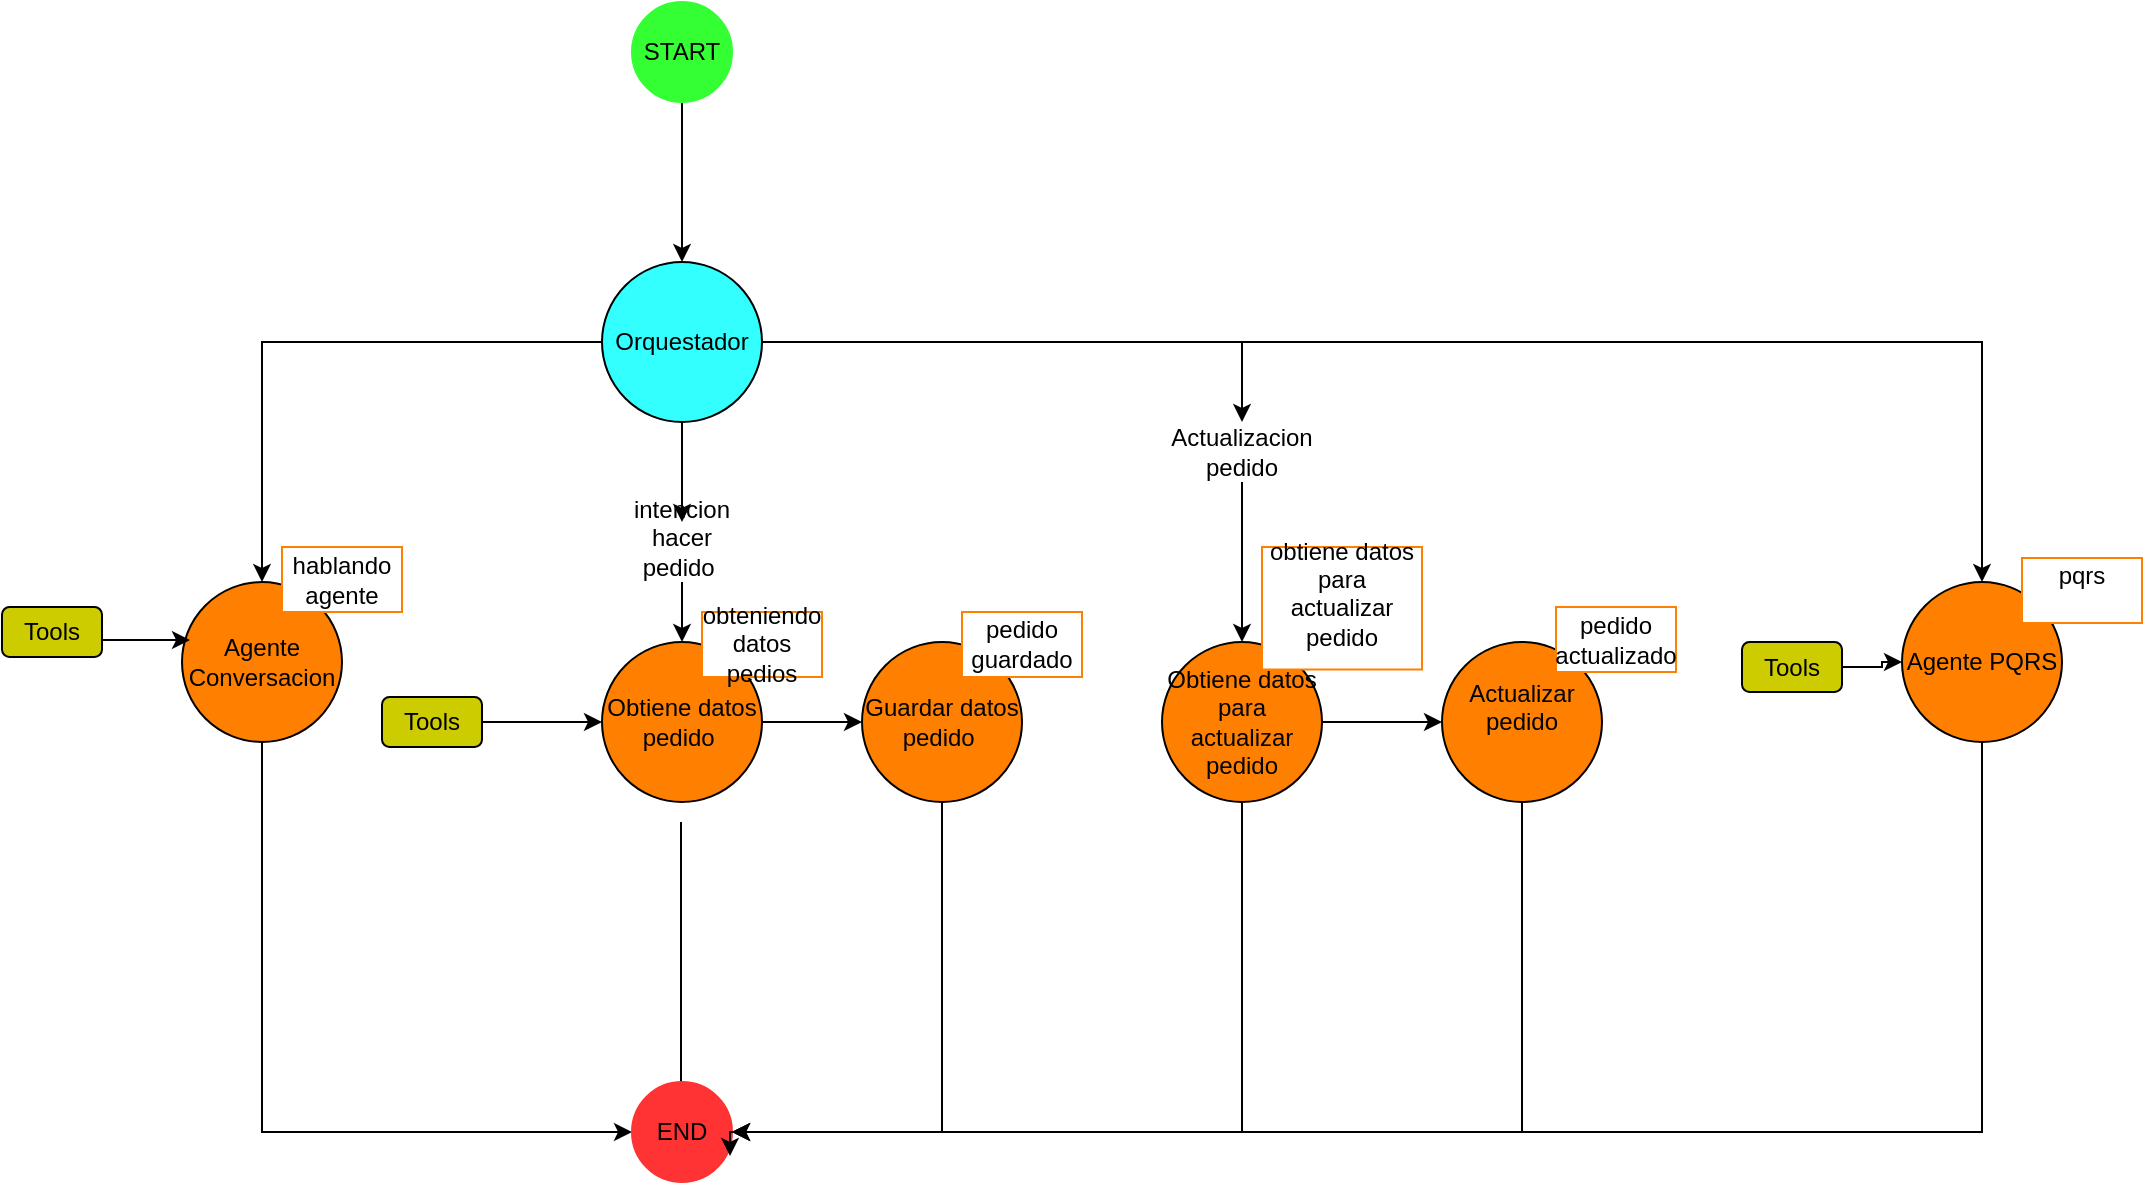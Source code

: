 <mxfile version="24.7.7">
  <diagram name="Página-1" id="aZRbfG0nownsmyOj5wEq">
    <mxGraphModel dx="1434" dy="786" grid="1" gridSize="10" guides="1" tooltips="1" connect="1" arrows="1" fold="1" page="1" pageScale="1" pageWidth="827" pageHeight="1169" math="0" shadow="0">
      <root>
        <mxCell id="0" />
        <mxCell id="1" parent="0" />
        <mxCell id="dCoUb1-Bcl3pzflZ682R-6" value="" style="edgeStyle=orthogonalEdgeStyle;rounded=0;orthogonalLoop=1;jettySize=auto;html=1;" edge="1" parent="1" source="dCoUb1-Bcl3pzflZ682R-1" target="dCoUb1-Bcl3pzflZ682R-5">
          <mxGeometry relative="1" as="geometry" />
        </mxCell>
        <mxCell id="dCoUb1-Bcl3pzflZ682R-8" value="" style="edgeStyle=orthogonalEdgeStyle;rounded=0;orthogonalLoop=1;jettySize=auto;html=1;" edge="1" parent="1" source="dCoUb1-Bcl3pzflZ682R-44" target="dCoUb1-Bcl3pzflZ682R-7">
          <mxGeometry relative="1" as="geometry" />
        </mxCell>
        <mxCell id="dCoUb1-Bcl3pzflZ682R-30" style="edgeStyle=orthogonalEdgeStyle;rounded=0;orthogonalLoop=1;jettySize=auto;html=1;entryX=0.5;entryY=0;entryDx=0;entryDy=0;" edge="1" parent="1" source="dCoUb1-Bcl3pzflZ682R-41" target="dCoUb1-Bcl3pzflZ682R-29">
          <mxGeometry relative="1" as="geometry" />
        </mxCell>
        <mxCell id="dCoUb1-Bcl3pzflZ682R-36" style="edgeStyle=orthogonalEdgeStyle;rounded=0;orthogonalLoop=1;jettySize=auto;html=1;entryX=0.5;entryY=0;entryDx=0;entryDy=0;" edge="1" parent="1" source="dCoUb1-Bcl3pzflZ682R-1" target="dCoUb1-Bcl3pzflZ682R-35">
          <mxGeometry relative="1" as="geometry" />
        </mxCell>
        <mxCell id="dCoUb1-Bcl3pzflZ682R-1" value="Orquestador" style="ellipse;whiteSpace=wrap;html=1;aspect=fixed;fillColor=#33FFFF;" vertex="1" parent="1">
          <mxGeometry x="350" y="420" width="80" height="80" as="geometry" />
        </mxCell>
        <mxCell id="dCoUb1-Bcl3pzflZ682R-13" style="edgeStyle=orthogonalEdgeStyle;rounded=0;orthogonalLoop=1;jettySize=auto;html=1;exitX=0.5;exitY=1;exitDx=0;exitDy=0;entryX=0;entryY=0.5;entryDx=0;entryDy=0;" edge="1" parent="1" source="dCoUb1-Bcl3pzflZ682R-5" target="dCoUb1-Bcl3pzflZ682R-11">
          <mxGeometry relative="1" as="geometry" />
        </mxCell>
        <mxCell id="dCoUb1-Bcl3pzflZ682R-5" value="Agente Conversacion" style="ellipse;whiteSpace=wrap;html=1;aspect=fixed;fillColor=#FF8000;" vertex="1" parent="1">
          <mxGeometry x="140" y="580" width="80" height="80" as="geometry" />
        </mxCell>
        <mxCell id="dCoUb1-Bcl3pzflZ682R-12" style="edgeStyle=orthogonalEdgeStyle;rounded=0;orthogonalLoop=1;jettySize=auto;html=1;exitX=0.5;exitY=1;exitDx=0;exitDy=0;entryX=0.5;entryY=0;entryDx=0;entryDy=0;" edge="1" parent="1">
          <mxGeometry relative="1" as="geometry">
            <mxPoint x="389.5" y="700" as="sourcePoint" />
            <mxPoint x="389.5" y="840" as="targetPoint" />
          </mxGeometry>
        </mxCell>
        <mxCell id="dCoUb1-Bcl3pzflZ682R-21" value="" style="edgeStyle=orthogonalEdgeStyle;rounded=0;orthogonalLoop=1;jettySize=auto;html=1;" edge="1" parent="1" source="dCoUb1-Bcl3pzflZ682R-7" target="dCoUb1-Bcl3pzflZ682R-20">
          <mxGeometry relative="1" as="geometry" />
        </mxCell>
        <mxCell id="dCoUb1-Bcl3pzflZ682R-7" value="Obtiene datos pedido&amp;nbsp;" style="ellipse;whiteSpace=wrap;html=1;aspect=fixed;fillColor=#FF8000;" vertex="1" parent="1">
          <mxGeometry x="350" y="610" width="80" height="80" as="geometry" />
        </mxCell>
        <mxCell id="dCoUb1-Bcl3pzflZ682R-10" value="" style="edgeStyle=orthogonalEdgeStyle;rounded=0;orthogonalLoop=1;jettySize=auto;html=1;" edge="1" parent="1" source="dCoUb1-Bcl3pzflZ682R-9" target="dCoUb1-Bcl3pzflZ682R-1">
          <mxGeometry relative="1" as="geometry" />
        </mxCell>
        <mxCell id="dCoUb1-Bcl3pzflZ682R-9" value="START" style="ellipse;whiteSpace=wrap;html=1;aspect=fixed;strokeColor=#33FF33;fillColor=#33FF33;" vertex="1" parent="1">
          <mxGeometry x="365" y="290" width="50" height="50" as="geometry" />
        </mxCell>
        <mxCell id="dCoUb1-Bcl3pzflZ682R-11" value="END" style="ellipse;whiteSpace=wrap;html=1;aspect=fixed;strokeColor=#FF3333;fillColor=#FF3333;" vertex="1" parent="1">
          <mxGeometry x="365" y="830" width="50" height="50" as="geometry" />
        </mxCell>
        <mxCell id="dCoUb1-Bcl3pzflZ682R-15" value="Tools" style="rounded=1;whiteSpace=wrap;html=1;fillColor=#CCCC00;" vertex="1" parent="1">
          <mxGeometry x="50" y="592.5" width="50" height="25" as="geometry" />
        </mxCell>
        <mxCell id="dCoUb1-Bcl3pzflZ682R-16" style="edgeStyle=orthogonalEdgeStyle;rounded=0;orthogonalLoop=1;jettySize=auto;html=1;entryX=0.05;entryY=0.363;entryDx=0;entryDy=0;entryPerimeter=0;" edge="1" parent="1" source="dCoUb1-Bcl3pzflZ682R-15" target="dCoUb1-Bcl3pzflZ682R-5">
          <mxGeometry relative="1" as="geometry">
            <Array as="points">
              <mxPoint x="90" y="613" />
              <mxPoint x="90" y="609" />
            </Array>
          </mxGeometry>
        </mxCell>
        <mxCell id="dCoUb1-Bcl3pzflZ682R-19" value="" style="edgeStyle=orthogonalEdgeStyle;rounded=0;orthogonalLoop=1;jettySize=auto;html=1;" edge="1" parent="1" source="dCoUb1-Bcl3pzflZ682R-18" target="dCoUb1-Bcl3pzflZ682R-7">
          <mxGeometry relative="1" as="geometry" />
        </mxCell>
        <mxCell id="dCoUb1-Bcl3pzflZ682R-18" value="Tools" style="rounded=1;whiteSpace=wrap;html=1;fillColor=#CCCC00;" vertex="1" parent="1">
          <mxGeometry x="240" y="637.5" width="50" height="25" as="geometry" />
        </mxCell>
        <mxCell id="dCoUb1-Bcl3pzflZ682R-60" style="edgeStyle=orthogonalEdgeStyle;rounded=0;orthogonalLoop=1;jettySize=auto;html=1;exitX=0.5;exitY=1;exitDx=0;exitDy=0;entryX=1;entryY=0.5;entryDx=0;entryDy=0;" edge="1" parent="1" source="dCoUb1-Bcl3pzflZ682R-20" target="dCoUb1-Bcl3pzflZ682R-11">
          <mxGeometry relative="1" as="geometry" />
        </mxCell>
        <mxCell id="dCoUb1-Bcl3pzflZ682R-20" value="Guardar datos pedido&amp;nbsp;" style="ellipse;whiteSpace=wrap;html=1;aspect=fixed;fillColor=#FF8000;" vertex="1" parent="1">
          <mxGeometry x="480" y="610" width="80" height="80" as="geometry" />
        </mxCell>
        <mxCell id="dCoUb1-Bcl3pzflZ682R-34" style="edgeStyle=orthogonalEdgeStyle;rounded=0;orthogonalLoop=1;jettySize=auto;html=1;exitX=0.5;exitY=1;exitDx=0;exitDy=0;entryX=1;entryY=0.5;entryDx=0;entryDy=0;" edge="1" parent="1" source="dCoUb1-Bcl3pzflZ682R-26" target="dCoUb1-Bcl3pzflZ682R-11">
          <mxGeometry relative="1" as="geometry" />
        </mxCell>
        <mxCell id="dCoUb1-Bcl3pzflZ682R-26" value="Actualizar pedido&lt;div&gt;&lt;br&gt;&lt;/div&gt;" style="ellipse;whiteSpace=wrap;html=1;aspect=fixed;fillColor=#FF8000;" vertex="1" parent="1">
          <mxGeometry x="770" y="610" width="80" height="80" as="geometry" />
        </mxCell>
        <mxCell id="dCoUb1-Bcl3pzflZ682R-55" style="edgeStyle=orthogonalEdgeStyle;rounded=0;orthogonalLoop=1;jettySize=auto;html=1;exitX=1;exitY=0.5;exitDx=0;exitDy=0;entryX=0;entryY=0.5;entryDx=0;entryDy=0;" edge="1" parent="1" source="dCoUb1-Bcl3pzflZ682R-29" target="dCoUb1-Bcl3pzflZ682R-26">
          <mxGeometry relative="1" as="geometry" />
        </mxCell>
        <mxCell id="dCoUb1-Bcl3pzflZ682R-59" style="edgeStyle=orthogonalEdgeStyle;rounded=0;orthogonalLoop=1;jettySize=auto;html=1;exitX=0.5;exitY=1;exitDx=0;exitDy=0;entryX=1;entryY=0.5;entryDx=0;entryDy=0;" edge="1" parent="1" source="dCoUb1-Bcl3pzflZ682R-29" target="dCoUb1-Bcl3pzflZ682R-11">
          <mxGeometry relative="1" as="geometry">
            <mxPoint x="670" y="860" as="targetPoint" />
          </mxGeometry>
        </mxCell>
        <mxCell id="dCoUb1-Bcl3pzflZ682R-29" value="Obtiene datos para actualizar pedido" style="ellipse;whiteSpace=wrap;html=1;aspect=fixed;fillColor=#FF8000;" vertex="1" parent="1">
          <mxGeometry x="630" y="610" width="80" height="80" as="geometry" />
        </mxCell>
        <mxCell id="dCoUb1-Bcl3pzflZ682R-35" value="Agente PQRS" style="ellipse;whiteSpace=wrap;html=1;aspect=fixed;fillColor=#FF8000;" vertex="1" parent="1">
          <mxGeometry x="1000" y="580" width="80" height="80" as="geometry" />
        </mxCell>
        <mxCell id="dCoUb1-Bcl3pzflZ682R-57" value="" style="edgeStyle=orthogonalEdgeStyle;rounded=0;orthogonalLoop=1;jettySize=auto;html=1;" edge="1" parent="1" source="dCoUb1-Bcl3pzflZ682R-37" target="dCoUb1-Bcl3pzflZ682R-35">
          <mxGeometry relative="1" as="geometry" />
        </mxCell>
        <mxCell id="dCoUb1-Bcl3pzflZ682R-37" value="Tools" style="rounded=1;whiteSpace=wrap;html=1;fillColor=#CCCC00;" vertex="1" parent="1">
          <mxGeometry x="920" y="610" width="50" height="25" as="geometry" />
        </mxCell>
        <mxCell id="dCoUb1-Bcl3pzflZ682R-40" style="edgeStyle=orthogonalEdgeStyle;rounded=0;orthogonalLoop=1;jettySize=auto;html=1;entryX=0.98;entryY=0.74;entryDx=0;entryDy=0;entryPerimeter=0;" edge="1" parent="1" source="dCoUb1-Bcl3pzflZ682R-35" target="dCoUb1-Bcl3pzflZ682R-11">
          <mxGeometry relative="1" as="geometry">
            <Array as="points">
              <mxPoint x="1040" y="855" />
              <mxPoint x="414" y="855" />
            </Array>
          </mxGeometry>
        </mxCell>
        <mxCell id="dCoUb1-Bcl3pzflZ682R-42" value="" style="edgeStyle=orthogonalEdgeStyle;rounded=0;orthogonalLoop=1;jettySize=auto;html=1;entryX=0.5;entryY=0;entryDx=0;entryDy=0;" edge="1" parent="1" source="dCoUb1-Bcl3pzflZ682R-1" target="dCoUb1-Bcl3pzflZ682R-41">
          <mxGeometry relative="1" as="geometry">
            <mxPoint x="430" y="460" as="sourcePoint" />
            <mxPoint x="640" y="513" as="targetPoint" />
          </mxGeometry>
        </mxCell>
        <mxCell id="dCoUb1-Bcl3pzflZ682R-41" value="Actualizacion pedido" style="text;html=1;align=center;verticalAlign=middle;whiteSpace=wrap;rounded=0;" vertex="1" parent="1">
          <mxGeometry x="640" y="500" width="60" height="30" as="geometry" />
        </mxCell>
        <mxCell id="dCoUb1-Bcl3pzflZ682R-45" value="" style="edgeStyle=orthogonalEdgeStyle;rounded=0;orthogonalLoop=1;jettySize=auto;html=1;" edge="1" parent="1" source="dCoUb1-Bcl3pzflZ682R-1" target="dCoUb1-Bcl3pzflZ682R-44">
          <mxGeometry relative="1" as="geometry">
            <mxPoint x="390" y="500" as="sourcePoint" />
            <mxPoint x="390" y="610" as="targetPoint" />
          </mxGeometry>
        </mxCell>
        <mxCell id="dCoUb1-Bcl3pzflZ682R-44" value="intencion hacer pedido&amp;nbsp;&lt;div&gt;&lt;br&gt;&lt;/div&gt;" style="text;html=1;align=center;verticalAlign=middle;whiteSpace=wrap;rounded=0;" vertex="1" parent="1">
          <mxGeometry x="360" y="550" width="60" height="30" as="geometry" />
        </mxCell>
        <mxCell id="dCoUb1-Bcl3pzflZ682R-49" value="hablando agente" style="rounded=0;whiteSpace=wrap;html=1;strokeColor=#FF8000;" vertex="1" parent="1">
          <mxGeometry x="190" y="562.5" width="60" height="32.5" as="geometry" />
        </mxCell>
        <mxCell id="dCoUb1-Bcl3pzflZ682R-51" value="obteniendo datos pedios" style="rounded=0;whiteSpace=wrap;html=1;strokeColor=#FF8000;" vertex="1" parent="1">
          <mxGeometry x="400" y="595" width="60" height="32.5" as="geometry" />
        </mxCell>
        <mxCell id="dCoUb1-Bcl3pzflZ682R-52" value="pedido guardado" style="rounded=0;whiteSpace=wrap;html=1;strokeColor=#FF8000;" vertex="1" parent="1">
          <mxGeometry x="530" y="595" width="60" height="32.5" as="geometry" />
        </mxCell>
        <mxCell id="dCoUb1-Bcl3pzflZ682R-53" value="obtiene datos para actualizar pedido&lt;div&gt;&lt;br&gt;&lt;/div&gt;" style="rounded=0;whiteSpace=wrap;html=1;strokeColor=#FF8000;" vertex="1" parent="1">
          <mxGeometry x="680" y="562.5" width="80" height="61.25" as="geometry" />
        </mxCell>
        <mxCell id="dCoUb1-Bcl3pzflZ682R-56" value="pedido actualizado" style="rounded=0;whiteSpace=wrap;html=1;strokeColor=#FF8000;" vertex="1" parent="1">
          <mxGeometry x="827" y="592.5" width="60" height="32.5" as="geometry" />
        </mxCell>
        <mxCell id="dCoUb1-Bcl3pzflZ682R-61" value="pqrs&lt;div&gt;&lt;br&gt;&lt;/div&gt;" style="rounded=0;whiteSpace=wrap;html=1;strokeColor=#FF8000;" vertex="1" parent="1">
          <mxGeometry x="1060" y="568" width="60" height="32.5" as="geometry" />
        </mxCell>
      </root>
    </mxGraphModel>
  </diagram>
</mxfile>
